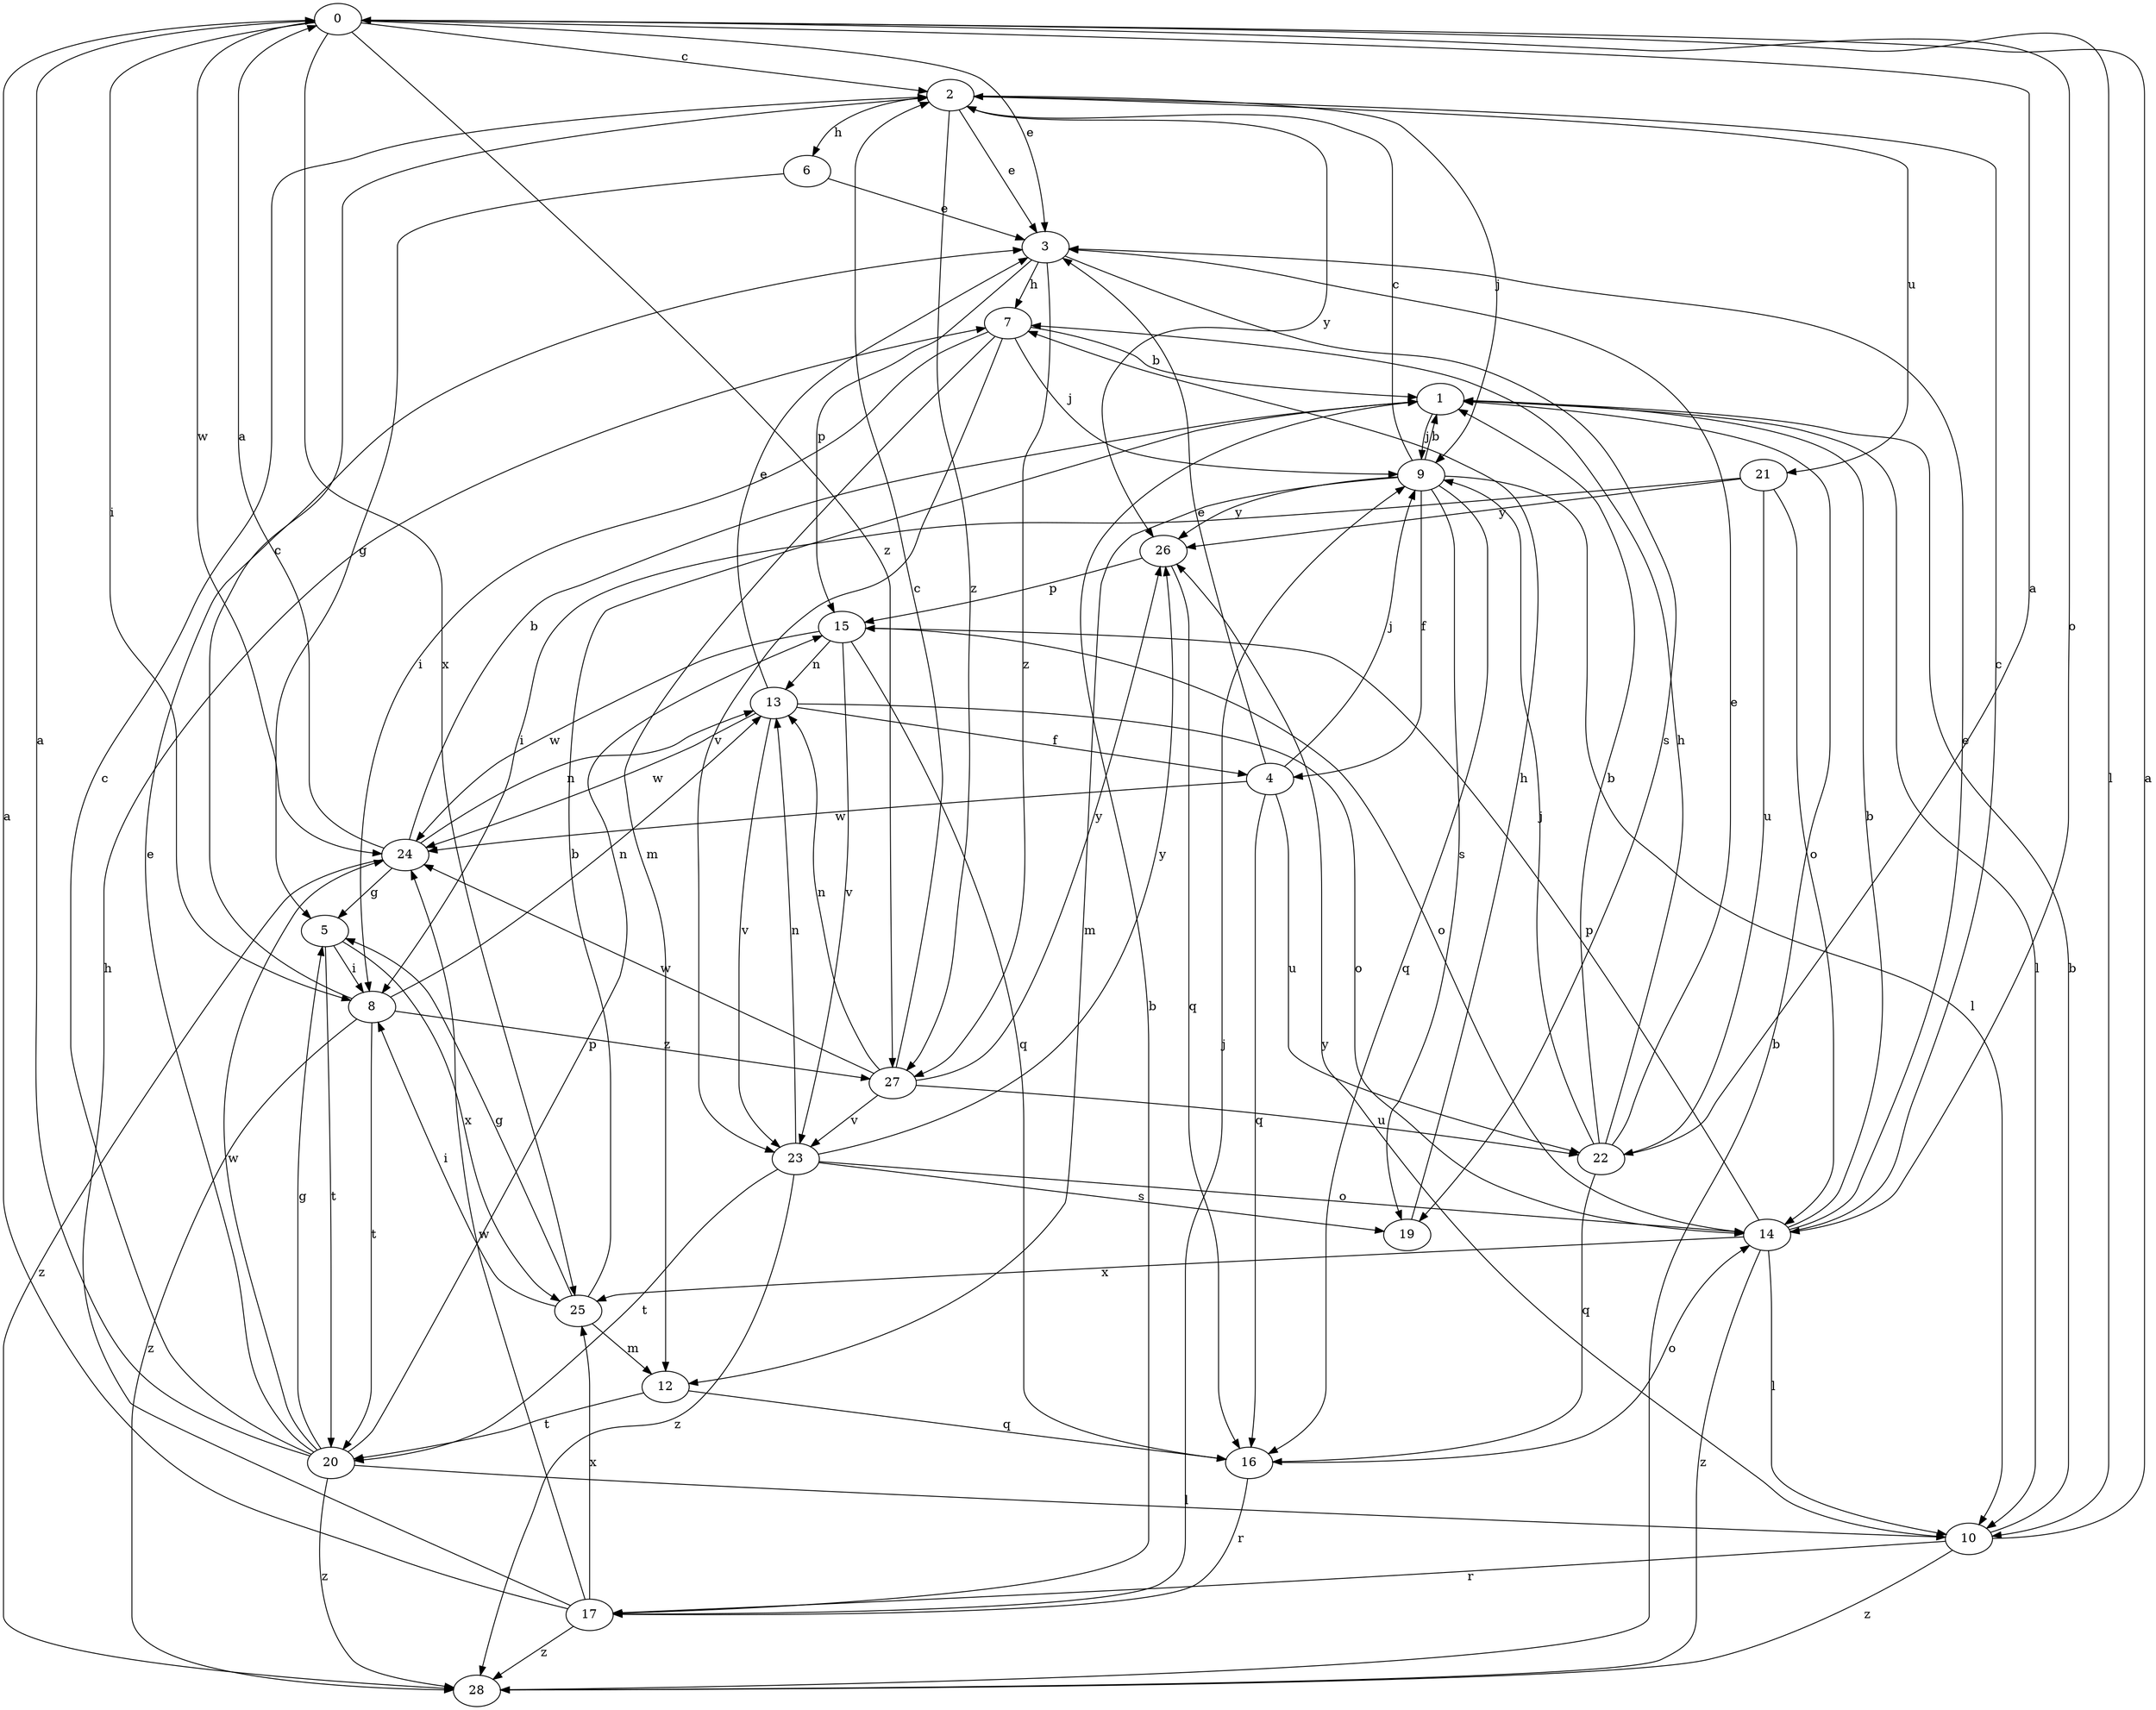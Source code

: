 strict digraph  {
0;
1;
2;
3;
4;
5;
6;
7;
8;
9;
10;
12;
13;
14;
15;
16;
17;
19;
20;
21;
22;
23;
24;
25;
26;
27;
28;
0 -> 2  [label=c];
0 -> 3  [label=e];
0 -> 8  [label=i];
0 -> 10  [label=l];
0 -> 14  [label=o];
0 -> 24  [label=w];
0 -> 25  [label=x];
0 -> 27  [label=z];
1 -> 9  [label=j];
1 -> 10  [label=l];
2 -> 3  [label=e];
2 -> 6  [label=h];
2 -> 9  [label=j];
2 -> 21  [label=u];
2 -> 26  [label=y];
2 -> 27  [label=z];
3 -> 7  [label=h];
3 -> 15  [label=p];
3 -> 19  [label=s];
3 -> 27  [label=z];
4 -> 3  [label=e];
4 -> 9  [label=j];
4 -> 16  [label=q];
4 -> 22  [label=u];
4 -> 24  [label=w];
5 -> 8  [label=i];
5 -> 20  [label=t];
5 -> 25  [label=x];
6 -> 3  [label=e];
6 -> 5  [label=g];
7 -> 1  [label=b];
7 -> 8  [label=i];
7 -> 9  [label=j];
7 -> 12  [label=m];
7 -> 23  [label=v];
8 -> 2  [label=c];
8 -> 13  [label=n];
8 -> 20  [label=t];
8 -> 27  [label=z];
8 -> 28  [label=z];
9 -> 1  [label=b];
9 -> 2  [label=c];
9 -> 4  [label=f];
9 -> 10  [label=l];
9 -> 12  [label=m];
9 -> 16  [label=q];
9 -> 19  [label=s];
9 -> 26  [label=y];
10 -> 0  [label=a];
10 -> 1  [label=b];
10 -> 17  [label=r];
10 -> 26  [label=y];
10 -> 28  [label=z];
12 -> 16  [label=q];
12 -> 20  [label=t];
13 -> 3  [label=e];
13 -> 4  [label=f];
13 -> 14  [label=o];
13 -> 23  [label=v];
13 -> 24  [label=w];
14 -> 1  [label=b];
14 -> 2  [label=c];
14 -> 3  [label=e];
14 -> 10  [label=l];
14 -> 15  [label=p];
14 -> 25  [label=x];
14 -> 28  [label=z];
15 -> 13  [label=n];
15 -> 14  [label=o];
15 -> 16  [label=q];
15 -> 23  [label=v];
15 -> 24  [label=w];
16 -> 14  [label=o];
16 -> 17  [label=r];
17 -> 0  [label=a];
17 -> 1  [label=b];
17 -> 7  [label=h];
17 -> 9  [label=j];
17 -> 24  [label=w];
17 -> 25  [label=x];
17 -> 28  [label=z];
19 -> 7  [label=h];
20 -> 0  [label=a];
20 -> 2  [label=c];
20 -> 3  [label=e];
20 -> 5  [label=g];
20 -> 10  [label=l];
20 -> 15  [label=p];
20 -> 24  [label=w];
20 -> 28  [label=z];
21 -> 8  [label=i];
21 -> 14  [label=o];
21 -> 22  [label=u];
21 -> 26  [label=y];
22 -> 0  [label=a];
22 -> 1  [label=b];
22 -> 3  [label=e];
22 -> 7  [label=h];
22 -> 9  [label=j];
22 -> 16  [label=q];
23 -> 13  [label=n];
23 -> 14  [label=o];
23 -> 19  [label=s];
23 -> 20  [label=t];
23 -> 26  [label=y];
23 -> 28  [label=z];
24 -> 0  [label=a];
24 -> 1  [label=b];
24 -> 5  [label=g];
24 -> 13  [label=n];
24 -> 28  [label=z];
25 -> 1  [label=b];
25 -> 5  [label=g];
25 -> 8  [label=i];
25 -> 12  [label=m];
26 -> 15  [label=p];
26 -> 16  [label=q];
27 -> 2  [label=c];
27 -> 13  [label=n];
27 -> 22  [label=u];
27 -> 23  [label=v];
27 -> 24  [label=w];
27 -> 26  [label=y];
28 -> 1  [label=b];
}
